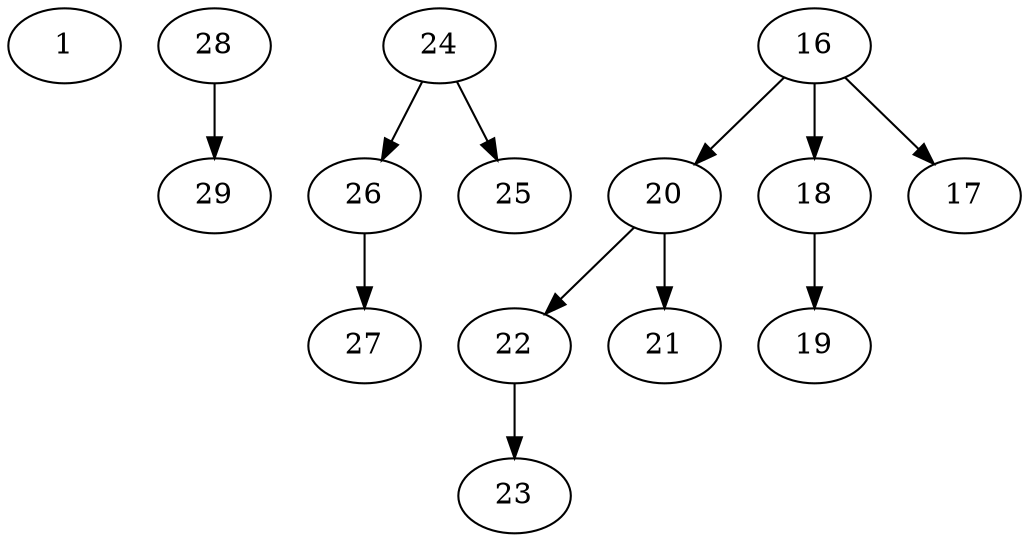 digraph{
1
28
28 ->29
24
24 ->26
26 ->27
24 ->25
16
16 ->20
20 ->22
22 ->23
20 ->21
16 ->18
18 ->19
16 ->17
}